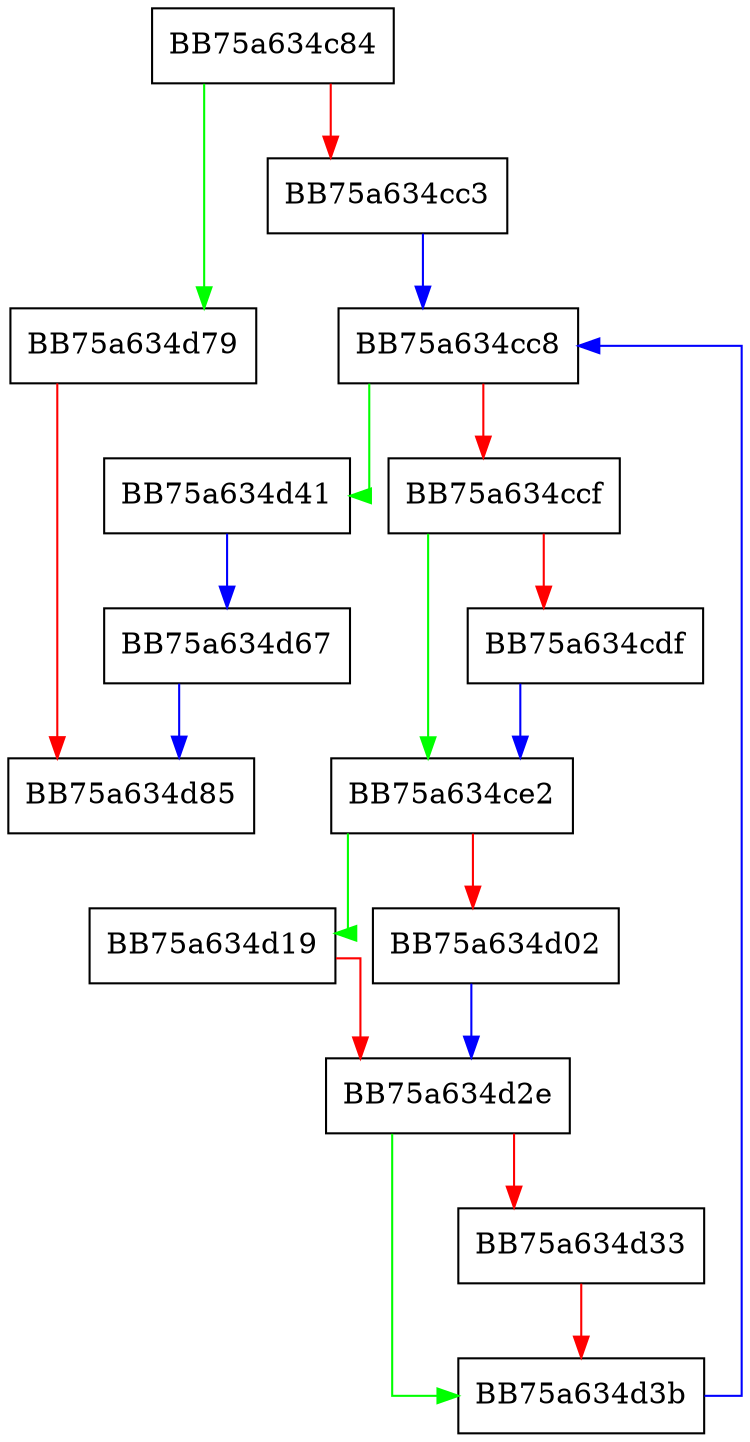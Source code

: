 digraph LoadAsimovKillBitList {
  node [shape="box"];
  graph [splines=ortho];
  BB75a634c84 -> BB75a634d79 [color="green"];
  BB75a634c84 -> BB75a634cc3 [color="red"];
  BB75a634cc3 -> BB75a634cc8 [color="blue"];
  BB75a634cc8 -> BB75a634d41 [color="green"];
  BB75a634cc8 -> BB75a634ccf [color="red"];
  BB75a634ccf -> BB75a634ce2 [color="green"];
  BB75a634ccf -> BB75a634cdf [color="red"];
  BB75a634cdf -> BB75a634ce2 [color="blue"];
  BB75a634ce2 -> BB75a634d19 [color="green"];
  BB75a634ce2 -> BB75a634d02 [color="red"];
  BB75a634d02 -> BB75a634d2e [color="blue"];
  BB75a634d19 -> BB75a634d2e [color="red"];
  BB75a634d2e -> BB75a634d3b [color="green"];
  BB75a634d2e -> BB75a634d33 [color="red"];
  BB75a634d33 -> BB75a634d3b [color="red"];
  BB75a634d3b -> BB75a634cc8 [color="blue"];
  BB75a634d41 -> BB75a634d67 [color="blue"];
  BB75a634d67 -> BB75a634d85 [color="blue"];
  BB75a634d79 -> BB75a634d85 [color="red"];
}